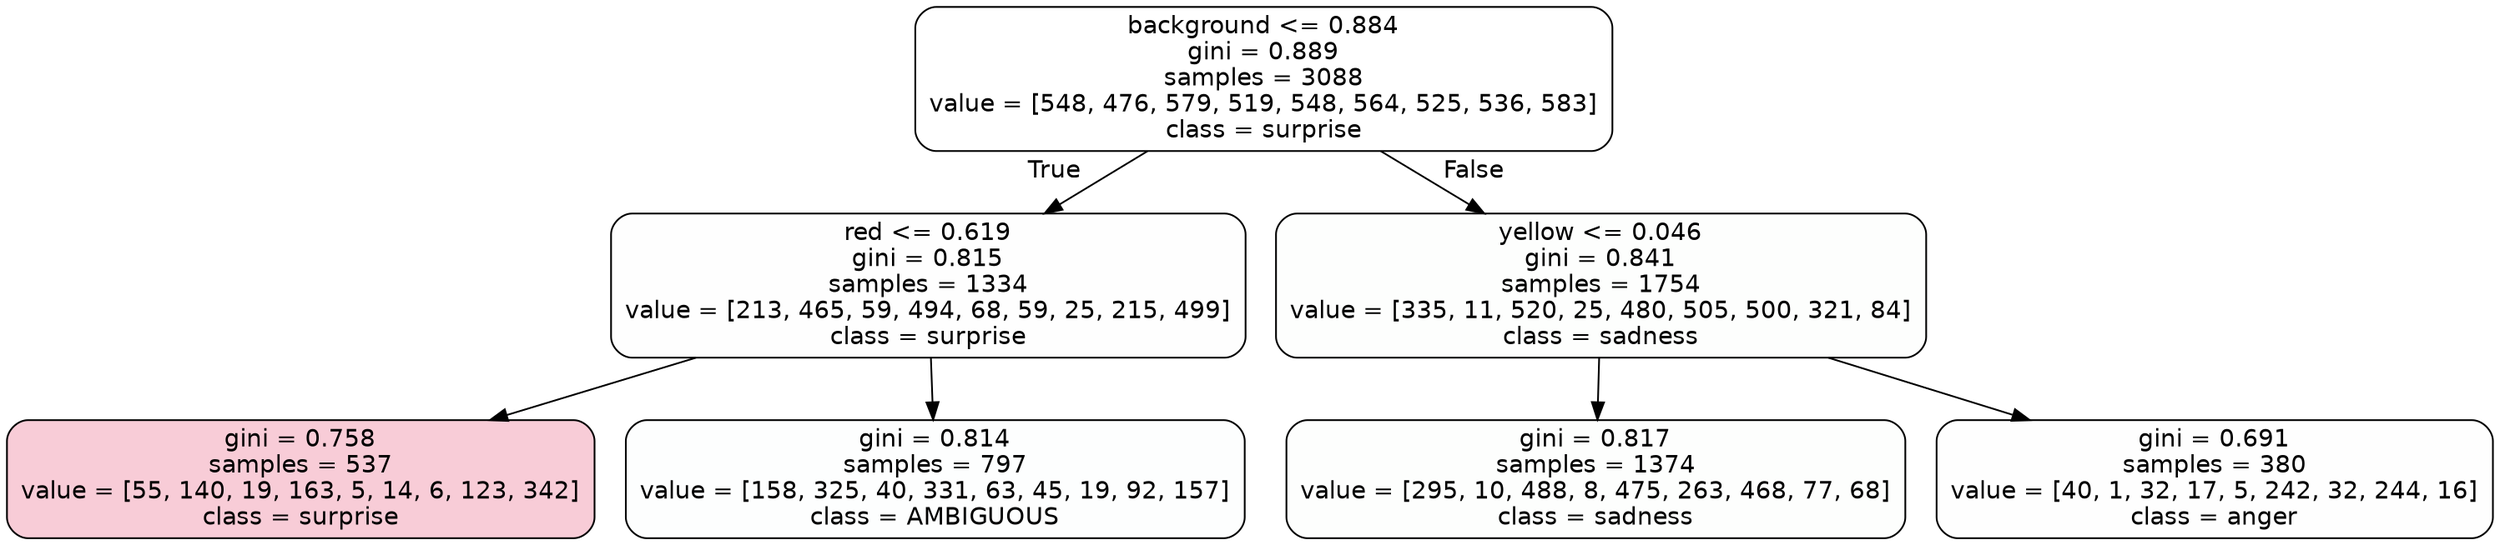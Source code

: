 digraph Tree {
node [shape=box, style="filled, rounded", color="black", fontname=helvetica] ;
edge [fontname=helvetica] ;
0 [label="background <= 0.884\ngini = 0.889\nsamples = 3088\nvalue = [548, 476, 579, 519, 548, 564, 525, 536, 583]\nclass = surprise", fillcolor="#e5396400"] ;
1 [label="red <= 0.619\ngini = 0.815\nsamples = 1334\nvalue = [213, 465, 59, 494, 68, 59, 25, 215, 499]\nclass = surprise", fillcolor="#e5396401"] ;
0 -> 1 [labeldistance=2.5, labelangle=45, headlabel="True"] ;
2 [label="gini = 0.758\nsamples = 537\nvalue = [55, 140, 19, 163, 5, 14, 6, 123, 342]\nclass = surprise", fillcolor="#e5396441"] ;
1 -> 2 ;
3 [label="gini = 0.814\nsamples = 797\nvalue = [158, 325, 40, 331, 63, 45, 19, 92, 157]\nclass = AMBIGUOUS", fillcolor="#39e58102"] ;
1 -> 3 ;
4 [label="yellow <= 0.046\ngini = 0.841\nsamples = 1754\nvalue = [335, 11, 520, 25, 480, 505, 500, 321, 84]\nclass = sadness", fillcolor="#64e53902"] ;
0 -> 4 [labeldistance=2.5, labelangle=-45, headlabel="False"] ;
5 [label="gini = 0.817\nsamples = 1374\nvalue = [295, 10, 488, 8, 475, 263, 468, 77, 68]\nclass = sadness", fillcolor="#64e53902"] ;
4 -> 5 ;
6 [label="gini = 0.691\nsamples = 380\nvalue = [40, 1, 32, 17, 5, 242, 32, 244, 16]\nclass = anger", fillcolor="#e539d701"] ;
4 -> 6 ;
}